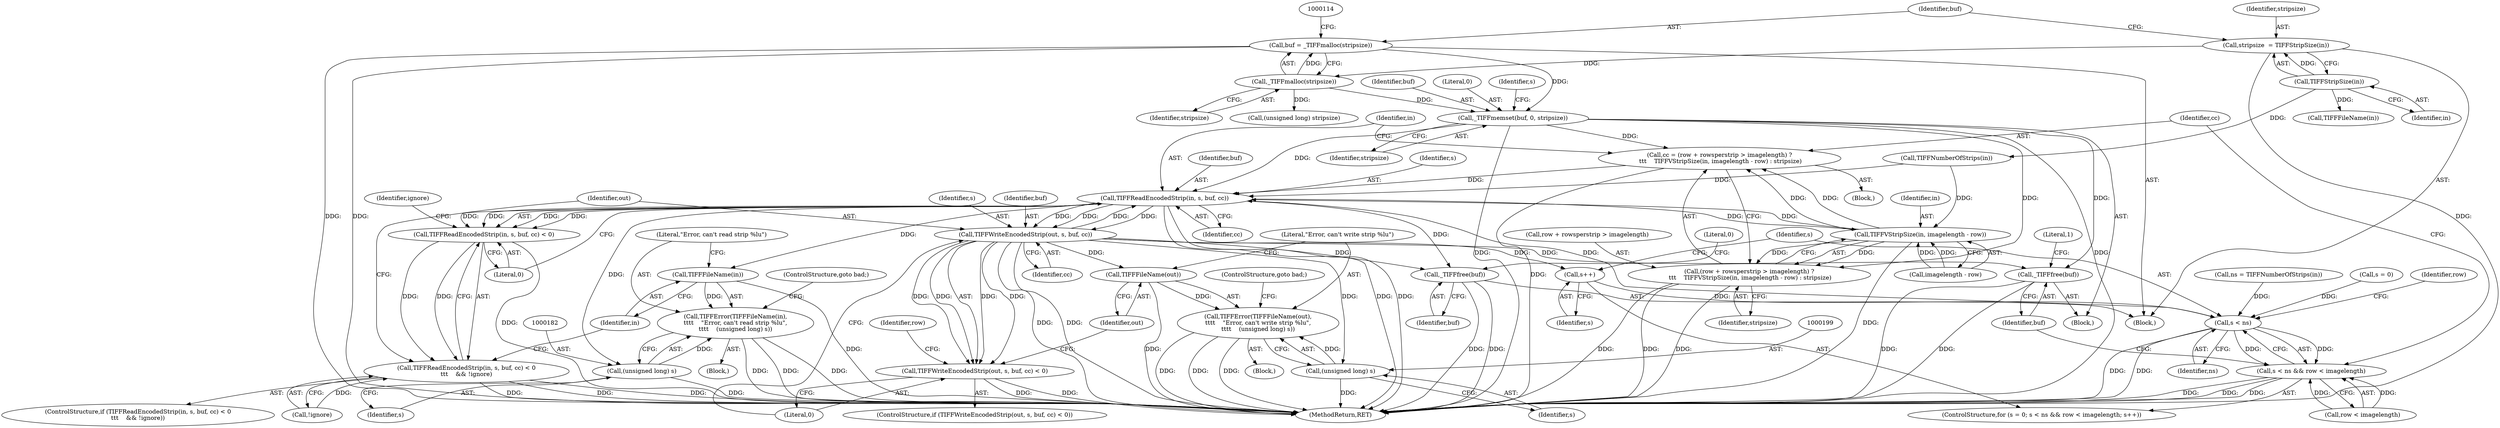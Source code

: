 digraph "0_libtiff_5397a417e61258c69209904e652a1f409ec3b9df@API" {
"1000132" [label="(Call,_TIFFmemset(buf, 0, stripsize))"];
"1000109" [label="(Call,buf = _TIFFmalloc(stripsize))"];
"1000111" [label="(Call,_TIFFmalloc(stripsize))"];
"1000104" [label="(Call,stripsize  = TIFFStripSize(in))"];
"1000106" [label="(Call,TIFFStripSize(in))"];
"1000151" [label="(Call,cc = (row + rowsperstrip > imagelength) ?\n \t\t\t    TIFFVStripSize(in, imagelength - row) : stripsize)"];
"1000168" [label="(Call,TIFFReadEncodedStrip(in, s, buf, cc))"];
"1000159" [label="(Call,TIFFVStripSize(in, imagelength - row))"];
"1000153" [label="(Call,(row + rowsperstrip > imagelength) ?\n \t\t\t    TIFFVStripSize(in, imagelength - row) : stripsize)"];
"1000167" [label="(Call,TIFFReadEncodedStrip(in, s, buf, cc) < 0)"];
"1000166" [label="(Call,TIFFReadEncodedStrip(in, s, buf, cc) < 0\n\t\t\t    && !ignore)"];
"1000178" [label="(Call,TIFFFileName(in))"];
"1000177" [label="(Call,TIFFError(TIFFFileName(in),\n\t\t\t\t    \"Error, can't read strip %lu\",\n\t\t\t\t    (unsigned long) s))"];
"1000181" [label="(Call,(unsigned long) s)"];
"1000187" [label="(Call,TIFFWriteEncodedStrip(out, s, buf, cc))"];
"1000147" [label="(Call,s++)"];
"1000141" [label="(Call,s < ns)"];
"1000140" [label="(Call,s < ns && row < imagelength)"];
"1000186" [label="(Call,TIFFWriteEncodedStrip(out, s, buf, cc) < 0)"];
"1000195" [label="(Call,TIFFFileName(out))"];
"1000194" [label="(Call,TIFFError(TIFFFileName(out),\n\t\t\t\t    \"Error, can't write strip %lu\",\n\t\t\t\t    (unsigned long) s))"];
"1000198" [label="(Call,(unsigned long) s)"];
"1000205" [label="(Call,_TIFFfree(buf))"];
"1000221" [label="(Call,_TIFFfree(buf))"];
"1000224" [label="(Literal,0)"];
"1000133" [label="(Identifier,buf)"];
"1000173" [label="(Literal,0)"];
"1000190" [label="(Identifier,buf)"];
"1000161" [label="(Call,imagelength - row)"];
"1000143" [label="(Identifier,ns)"];
"1000177" [label="(Call,TIFFError(TIFFFileName(in),\n\t\t\t\t    \"Error, can't read strip %lu\",\n\t\t\t\t    (unsigned long) s))"];
"1000124" [label="(Call,ns = TIFFNumberOfStrips(in))"];
"1000194" [label="(Call,TIFFError(TIFFFileName(out),\n\t\t\t\t    \"Error, can't write strip %lu\",\n\t\t\t\t    (unsigned long) s))"];
"1000192" [label="(Literal,0)"];
"1000137" [label="(Call,s = 0)"];
"1000168" [label="(Call,TIFFReadEncodedStrip(in, s, buf, cc))"];
"1000141" [label="(Call,s < ns)"];
"1000200" [label="(Identifier,s)"];
"1000134" [label="(Literal,0)"];
"1000184" [label="(ControlStructure,goto bad;)"];
"1000186" [label="(Call,TIFFWriteEncodedStrip(out, s, buf, cc) < 0)"];
"1000195" [label="(Call,TIFFFileName(out))"];
"1000203" [label="(Identifier,row)"];
"1000152" [label="(Identifier,cc)"];
"1000166" [label="(Call,TIFFReadEncodedStrip(in, s, buf, cc) < 0\n\t\t\t    && !ignore)"];
"1000212" [label="(Call,TIFFFileName(in))"];
"1000164" [label="(Identifier,stripsize)"];
"1000174" [label="(Call,!ignore)"];
"1000159" [label="(Call,TIFFVStripSize(in, imagelength - row))"];
"1000191" [label="(Identifier,cc)"];
"1000198" [label="(Call,(unsigned long) s)"];
"1000142" [label="(Identifier,s)"];
"1000110" [label="(Identifier,buf)"];
"1000105" [label="(Identifier,stripsize)"];
"1000187" [label="(Call,TIFFWriteEncodedStrip(out, s, buf, cc))"];
"1000140" [label="(Call,s < ns && row < imagelength)"];
"1000145" [label="(Identifier,row)"];
"1000171" [label="(Identifier,buf)"];
"1000138" [label="(Identifier,s)"];
"1000183" [label="(Identifier,s)"];
"1000197" [label="(Literal,\"Error, can't write strip %lu\")"];
"1000126" [label="(Call,TIFFNumberOfStrips(in))"];
"1000178" [label="(Call,TIFFFileName(in))"];
"1000144" [label="(Call,row < imagelength)"];
"1000205" [label="(Call,_TIFFfree(buf))"];
"1000201" [label="(ControlStructure,goto bad;)"];
"1000189" [label="(Identifier,s)"];
"1000176" [label="(Block,)"];
"1000107" [label="(Identifier,in)"];
"1000135" [label="(Identifier,stripsize)"];
"1000170" [label="(Identifier,s)"];
"1000121" [label="(Block,)"];
"1000112" [label="(Identifier,stripsize)"];
"1000111" [label="(Call,_TIFFmalloc(stripsize))"];
"1000106" [label="(Call,TIFFStripSize(in))"];
"1000221" [label="(Call,_TIFFfree(buf))"];
"1000215" [label="(Call,(unsigned long) stripsize)"];
"1000175" [label="(Identifier,ignore)"];
"1000206" [label="(Identifier,buf)"];
"1000196" [label="(Identifier,out)"];
"1000148" [label="(Identifier,s)"];
"1000180" [label="(Literal,\"Error, can't read strip %lu\")"];
"1000102" [label="(Block,)"];
"1000153" [label="(Call,(row + rowsperstrip > imagelength) ?\n \t\t\t    TIFFVStripSize(in, imagelength - row) : stripsize)"];
"1000149" [label="(Block,)"];
"1000109" [label="(Call,buf = _TIFFmalloc(stripsize))"];
"1000132" [label="(Call,_TIFFmemset(buf, 0, stripsize))"];
"1000154" [label="(Call,row + rowsperstrip > imagelength)"];
"1000225" [label="(MethodReturn,RET)"];
"1000188" [label="(Identifier,out)"];
"1000172" [label="(Identifier,cc)"];
"1000208" [label="(Literal,1)"];
"1000160" [label="(Identifier,in)"];
"1000179" [label="(Identifier,in)"];
"1000147" [label="(Call,s++)"];
"1000181" [label="(Call,(unsigned long) s)"];
"1000193" [label="(Block,)"];
"1000167" [label="(Call,TIFFReadEncodedStrip(in, s, buf, cc) < 0)"];
"1000104" [label="(Call,stripsize  = TIFFStripSize(in))"];
"1000185" [label="(ControlStructure,if (TIFFWriteEncodedStrip(out, s, buf, cc) < 0))"];
"1000222" [label="(Identifier,buf)"];
"1000151" [label="(Call,cc = (row + rowsperstrip > imagelength) ?\n \t\t\t    TIFFVStripSize(in, imagelength - row) : stripsize)"];
"1000169" [label="(Identifier,in)"];
"1000165" [label="(ControlStructure,if (TIFFReadEncodedStrip(in, s, buf, cc) < 0\n\t\t\t    && !ignore))"];
"1000136" [label="(ControlStructure,for (s = 0; s < ns && row < imagelength; s++))"];
"1000132" -> "1000121"  [label="AST: "];
"1000132" -> "1000135"  [label="CFG: "];
"1000133" -> "1000132"  [label="AST: "];
"1000134" -> "1000132"  [label="AST: "];
"1000135" -> "1000132"  [label="AST: "];
"1000138" -> "1000132"  [label="CFG: "];
"1000132" -> "1000225"  [label="DDG: "];
"1000132" -> "1000225"  [label="DDG: "];
"1000109" -> "1000132"  [label="DDG: "];
"1000111" -> "1000132"  [label="DDG: "];
"1000132" -> "1000151"  [label="DDG: "];
"1000132" -> "1000153"  [label="DDG: "];
"1000132" -> "1000168"  [label="DDG: "];
"1000132" -> "1000205"  [label="DDG: "];
"1000109" -> "1000102"  [label="AST: "];
"1000109" -> "1000111"  [label="CFG: "];
"1000110" -> "1000109"  [label="AST: "];
"1000111" -> "1000109"  [label="AST: "];
"1000114" -> "1000109"  [label="CFG: "];
"1000109" -> "1000225"  [label="DDG: "];
"1000109" -> "1000225"  [label="DDG: "];
"1000111" -> "1000109"  [label="DDG: "];
"1000111" -> "1000112"  [label="CFG: "];
"1000112" -> "1000111"  [label="AST: "];
"1000104" -> "1000111"  [label="DDG: "];
"1000111" -> "1000215"  [label="DDG: "];
"1000104" -> "1000102"  [label="AST: "];
"1000104" -> "1000106"  [label="CFG: "];
"1000105" -> "1000104"  [label="AST: "];
"1000106" -> "1000104"  [label="AST: "];
"1000110" -> "1000104"  [label="CFG: "];
"1000104" -> "1000225"  [label="DDG: "];
"1000106" -> "1000104"  [label="DDG: "];
"1000106" -> "1000107"  [label="CFG: "];
"1000107" -> "1000106"  [label="AST: "];
"1000106" -> "1000126"  [label="DDG: "];
"1000106" -> "1000212"  [label="DDG: "];
"1000151" -> "1000149"  [label="AST: "];
"1000151" -> "1000153"  [label="CFG: "];
"1000152" -> "1000151"  [label="AST: "];
"1000153" -> "1000151"  [label="AST: "];
"1000169" -> "1000151"  [label="CFG: "];
"1000151" -> "1000225"  [label="DDG: "];
"1000159" -> "1000151"  [label="DDG: "];
"1000159" -> "1000151"  [label="DDG: "];
"1000151" -> "1000168"  [label="DDG: "];
"1000168" -> "1000167"  [label="AST: "];
"1000168" -> "1000172"  [label="CFG: "];
"1000169" -> "1000168"  [label="AST: "];
"1000170" -> "1000168"  [label="AST: "];
"1000171" -> "1000168"  [label="AST: "];
"1000172" -> "1000168"  [label="AST: "];
"1000173" -> "1000168"  [label="CFG: "];
"1000168" -> "1000225"  [label="DDG: "];
"1000168" -> "1000225"  [label="DDG: "];
"1000168" -> "1000159"  [label="DDG: "];
"1000168" -> "1000167"  [label="DDG: "];
"1000168" -> "1000167"  [label="DDG: "];
"1000168" -> "1000167"  [label="DDG: "];
"1000168" -> "1000167"  [label="DDG: "];
"1000159" -> "1000168"  [label="DDG: "];
"1000126" -> "1000168"  [label="DDG: "];
"1000141" -> "1000168"  [label="DDG: "];
"1000187" -> "1000168"  [label="DDG: "];
"1000168" -> "1000178"  [label="DDG: "];
"1000168" -> "1000181"  [label="DDG: "];
"1000168" -> "1000187"  [label="DDG: "];
"1000168" -> "1000187"  [label="DDG: "];
"1000168" -> "1000187"  [label="DDG: "];
"1000168" -> "1000221"  [label="DDG: "];
"1000159" -> "1000153"  [label="AST: "];
"1000159" -> "1000161"  [label="CFG: "];
"1000160" -> "1000159"  [label="AST: "];
"1000161" -> "1000159"  [label="AST: "];
"1000153" -> "1000159"  [label="CFG: "];
"1000159" -> "1000225"  [label="DDG: "];
"1000159" -> "1000153"  [label="DDG: "];
"1000159" -> "1000153"  [label="DDG: "];
"1000126" -> "1000159"  [label="DDG: "];
"1000161" -> "1000159"  [label="DDG: "];
"1000161" -> "1000159"  [label="DDG: "];
"1000153" -> "1000164"  [label="CFG: "];
"1000154" -> "1000153"  [label="AST: "];
"1000164" -> "1000153"  [label="AST: "];
"1000153" -> "1000225"  [label="DDG: "];
"1000153" -> "1000225"  [label="DDG: "];
"1000153" -> "1000225"  [label="DDG: "];
"1000167" -> "1000166"  [label="AST: "];
"1000167" -> "1000173"  [label="CFG: "];
"1000173" -> "1000167"  [label="AST: "];
"1000175" -> "1000167"  [label="CFG: "];
"1000166" -> "1000167"  [label="CFG: "];
"1000167" -> "1000225"  [label="DDG: "];
"1000167" -> "1000166"  [label="DDG: "];
"1000167" -> "1000166"  [label="DDG: "];
"1000166" -> "1000165"  [label="AST: "];
"1000166" -> "1000174"  [label="CFG: "];
"1000174" -> "1000166"  [label="AST: "];
"1000179" -> "1000166"  [label="CFG: "];
"1000188" -> "1000166"  [label="CFG: "];
"1000166" -> "1000225"  [label="DDG: "];
"1000166" -> "1000225"  [label="DDG: "];
"1000166" -> "1000225"  [label="DDG: "];
"1000174" -> "1000166"  [label="DDG: "];
"1000178" -> "1000177"  [label="AST: "];
"1000178" -> "1000179"  [label="CFG: "];
"1000179" -> "1000178"  [label="AST: "];
"1000180" -> "1000178"  [label="CFG: "];
"1000178" -> "1000225"  [label="DDG: "];
"1000178" -> "1000177"  [label="DDG: "];
"1000177" -> "1000176"  [label="AST: "];
"1000177" -> "1000181"  [label="CFG: "];
"1000180" -> "1000177"  [label="AST: "];
"1000181" -> "1000177"  [label="AST: "];
"1000184" -> "1000177"  [label="CFG: "];
"1000177" -> "1000225"  [label="DDG: "];
"1000177" -> "1000225"  [label="DDG: "];
"1000177" -> "1000225"  [label="DDG: "];
"1000181" -> "1000177"  [label="DDG: "];
"1000181" -> "1000183"  [label="CFG: "];
"1000182" -> "1000181"  [label="AST: "];
"1000183" -> "1000181"  [label="AST: "];
"1000181" -> "1000225"  [label="DDG: "];
"1000187" -> "1000186"  [label="AST: "];
"1000187" -> "1000191"  [label="CFG: "];
"1000188" -> "1000187"  [label="AST: "];
"1000189" -> "1000187"  [label="AST: "];
"1000190" -> "1000187"  [label="AST: "];
"1000191" -> "1000187"  [label="AST: "];
"1000192" -> "1000187"  [label="CFG: "];
"1000187" -> "1000225"  [label="DDG: "];
"1000187" -> "1000225"  [label="DDG: "];
"1000187" -> "1000147"  [label="DDG: "];
"1000187" -> "1000186"  [label="DDG: "];
"1000187" -> "1000186"  [label="DDG: "];
"1000187" -> "1000186"  [label="DDG: "];
"1000187" -> "1000186"  [label="DDG: "];
"1000187" -> "1000195"  [label="DDG: "];
"1000187" -> "1000198"  [label="DDG: "];
"1000187" -> "1000205"  [label="DDG: "];
"1000187" -> "1000221"  [label="DDG: "];
"1000147" -> "1000136"  [label="AST: "];
"1000147" -> "1000148"  [label="CFG: "];
"1000148" -> "1000147"  [label="AST: "];
"1000142" -> "1000147"  [label="CFG: "];
"1000147" -> "1000141"  [label="DDG: "];
"1000141" -> "1000140"  [label="AST: "];
"1000141" -> "1000143"  [label="CFG: "];
"1000142" -> "1000141"  [label="AST: "];
"1000143" -> "1000141"  [label="AST: "];
"1000145" -> "1000141"  [label="CFG: "];
"1000140" -> "1000141"  [label="CFG: "];
"1000141" -> "1000225"  [label="DDG: "];
"1000141" -> "1000225"  [label="DDG: "];
"1000141" -> "1000140"  [label="DDG: "];
"1000141" -> "1000140"  [label="DDG: "];
"1000137" -> "1000141"  [label="DDG: "];
"1000124" -> "1000141"  [label="DDG: "];
"1000140" -> "1000136"  [label="AST: "];
"1000140" -> "1000144"  [label="CFG: "];
"1000144" -> "1000140"  [label="AST: "];
"1000152" -> "1000140"  [label="CFG: "];
"1000206" -> "1000140"  [label="CFG: "];
"1000140" -> "1000225"  [label="DDG: "];
"1000140" -> "1000225"  [label="DDG: "];
"1000140" -> "1000225"  [label="DDG: "];
"1000144" -> "1000140"  [label="DDG: "];
"1000144" -> "1000140"  [label="DDG: "];
"1000186" -> "1000185"  [label="AST: "];
"1000186" -> "1000192"  [label="CFG: "];
"1000192" -> "1000186"  [label="AST: "];
"1000196" -> "1000186"  [label="CFG: "];
"1000203" -> "1000186"  [label="CFG: "];
"1000186" -> "1000225"  [label="DDG: "];
"1000186" -> "1000225"  [label="DDG: "];
"1000195" -> "1000194"  [label="AST: "];
"1000195" -> "1000196"  [label="CFG: "];
"1000196" -> "1000195"  [label="AST: "];
"1000197" -> "1000195"  [label="CFG: "];
"1000195" -> "1000225"  [label="DDG: "];
"1000195" -> "1000194"  [label="DDG: "];
"1000194" -> "1000193"  [label="AST: "];
"1000194" -> "1000198"  [label="CFG: "];
"1000197" -> "1000194"  [label="AST: "];
"1000198" -> "1000194"  [label="AST: "];
"1000201" -> "1000194"  [label="CFG: "];
"1000194" -> "1000225"  [label="DDG: "];
"1000194" -> "1000225"  [label="DDG: "];
"1000194" -> "1000225"  [label="DDG: "];
"1000198" -> "1000194"  [label="DDG: "];
"1000198" -> "1000200"  [label="CFG: "];
"1000199" -> "1000198"  [label="AST: "];
"1000200" -> "1000198"  [label="AST: "];
"1000198" -> "1000225"  [label="DDG: "];
"1000205" -> "1000121"  [label="AST: "];
"1000205" -> "1000206"  [label="CFG: "];
"1000206" -> "1000205"  [label="AST: "];
"1000208" -> "1000205"  [label="CFG: "];
"1000205" -> "1000225"  [label="DDG: "];
"1000205" -> "1000225"  [label="DDG: "];
"1000221" -> "1000102"  [label="AST: "];
"1000221" -> "1000222"  [label="CFG: "];
"1000222" -> "1000221"  [label="AST: "];
"1000224" -> "1000221"  [label="CFG: "];
"1000221" -> "1000225"  [label="DDG: "];
"1000221" -> "1000225"  [label="DDG: "];
}
